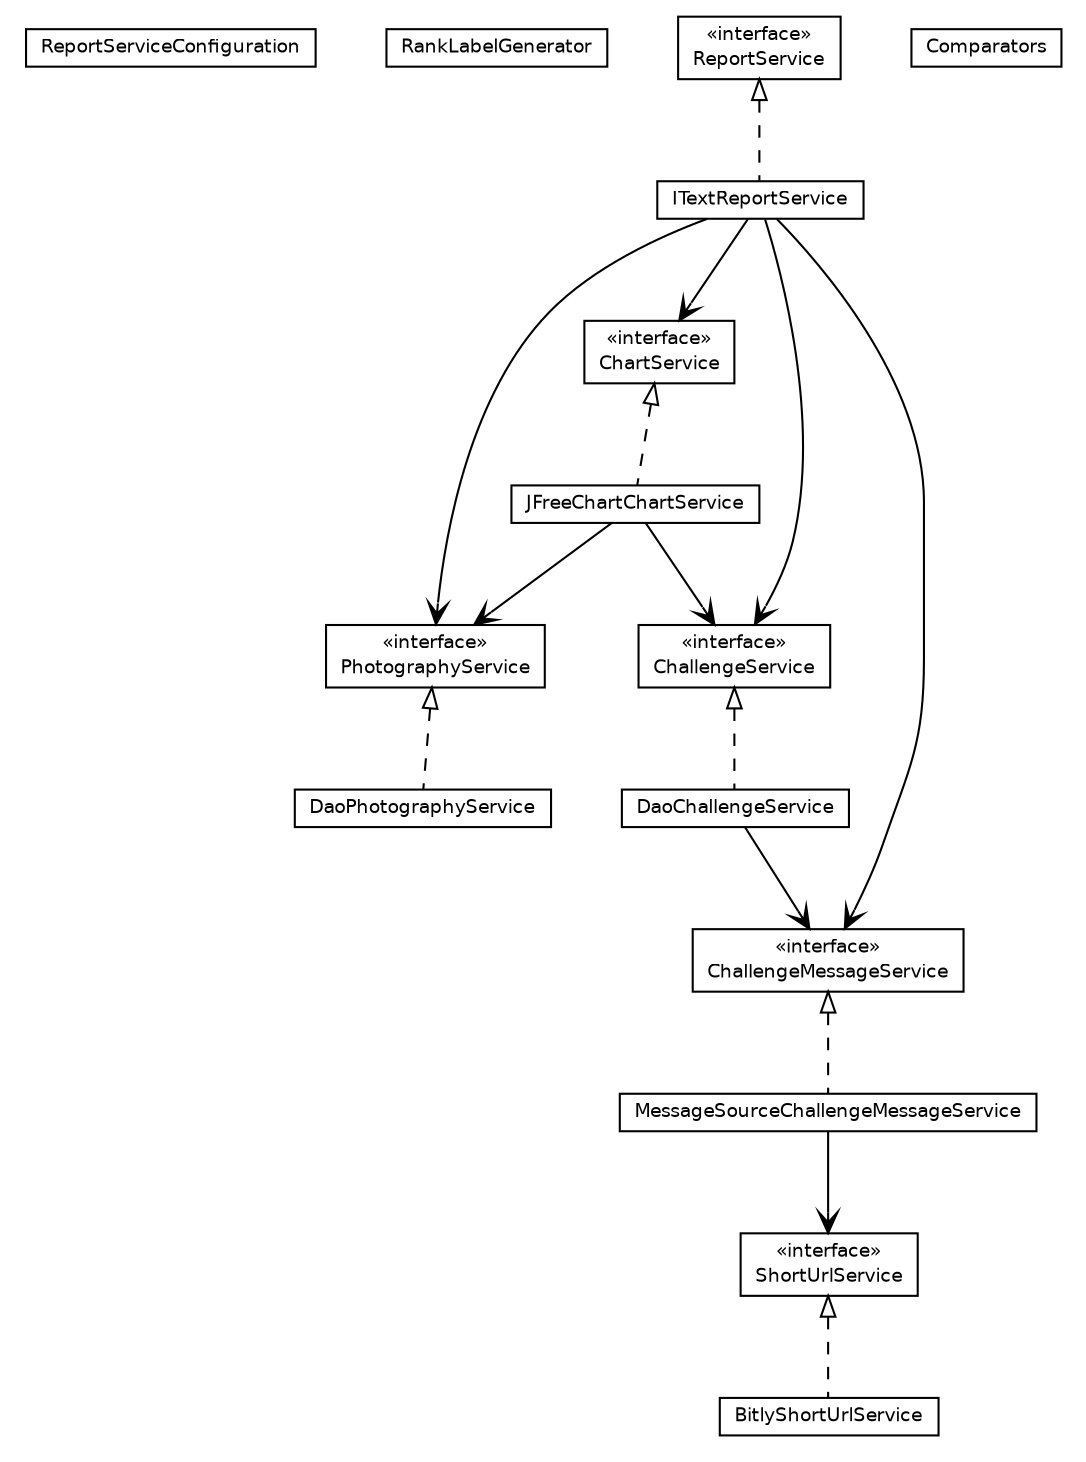 #!/usr/local/bin/dot
#
# Class diagram 
# Generated by UmlGraph version 4.6 (http://www.spinellis.gr/sw/umlgraph)
#

digraph G {
	edge [fontname="Helvetica",fontsize=10,labelfontname="Helvetica",labelfontsize=10];
	node [fontname="Helvetica",fontsize=10,shape=plaintext];
	// net.chrissearle.flickrvote.service.ReportServiceConfiguration
	c425 [label=<<table border="0" cellborder="1" cellspacing="0" cellpadding="2" port="p" href="./ReportServiceConfiguration.html">
		<tr><td><table border="0" cellspacing="0" cellpadding="1">
			<tr><td> ReportServiceConfiguration </td></tr>
		</table></td></tr>
		</table>>, fontname="Helvetica", fontcolor="black", fontsize=9.0];
	// net.chrissearle.flickrvote.service.RankLabelGenerator
	c426 [label=<<table border="0" cellborder="1" cellspacing="0" cellpadding="2" port="p" href="./RankLabelGenerator.html">
		<tr><td><table border="0" cellspacing="0" cellpadding="1">
			<tr><td> RankLabelGenerator </td></tr>
		</table></td></tr>
		</table>>, fontname="Helvetica", fontcolor="black", fontsize=9.0];
	// net.chrissearle.flickrvote.service.MessageSourceChallengeMessageService
	c427 [label=<<table border="0" cellborder="1" cellspacing="0" cellpadding="2" port="p" href="./MessageSourceChallengeMessageService.html">
		<tr><td><table border="0" cellspacing="0" cellpadding="1">
			<tr><td> MessageSourceChallengeMessageService </td></tr>
		</table></td></tr>
		</table>>, fontname="Helvetica", fontcolor="black", fontsize=9.0];
	// net.chrissearle.flickrvote.service.JFreeChartChartService
	c428 [label=<<table border="0" cellborder="1" cellspacing="0" cellpadding="2" port="p" href="./JFreeChartChartService.html">
		<tr><td><table border="0" cellspacing="0" cellpadding="1">
			<tr><td> JFreeChartChartService </td></tr>
		</table></td></tr>
		</table>>, fontname="Helvetica", fontcolor="black", fontsize=9.0];
	// net.chrissearle.flickrvote.service.ITextReportService
	c429 [label=<<table border="0" cellborder="1" cellspacing="0" cellpadding="2" port="p" href="./ITextReportService.html">
		<tr><td><table border="0" cellspacing="0" cellpadding="1">
			<tr><td> ITextReportService </td></tr>
		</table></td></tr>
		</table>>, fontname="Helvetica", fontcolor="black", fontsize=9.0];
	// net.chrissearle.flickrvote.service.DaoPhotographyService
	c430 [label=<<table border="0" cellborder="1" cellspacing="0" cellpadding="2" port="p" href="./DaoPhotographyService.html">
		<tr><td><table border="0" cellspacing="0" cellpadding="1">
			<tr><td> DaoPhotographyService </td></tr>
		</table></td></tr>
		</table>>, fontname="Helvetica", fontcolor="black", fontsize=9.0];
	// net.chrissearle.flickrvote.service.DaoChallengeService
	c431 [label=<<table border="0" cellborder="1" cellspacing="0" cellpadding="2" port="p" href="./DaoChallengeService.html">
		<tr><td><table border="0" cellspacing="0" cellpadding="1">
			<tr><td> DaoChallengeService </td></tr>
		</table></td></tr>
		</table>>, fontname="Helvetica", fontcolor="black", fontsize=9.0];
	// net.chrissearle.flickrvote.service.Comparators
	c432 [label=<<table border="0" cellborder="1" cellspacing="0" cellpadding="2" port="p" href="./Comparators.html">
		<tr><td><table border="0" cellspacing="0" cellpadding="1">
			<tr><td> Comparators </td></tr>
		</table></td></tr>
		</table>>, fontname="Helvetica", fontcolor="black", fontsize=9.0];
	// net.chrissearle.flickrvote.service.BitlyShortUrlService
	c433 [label=<<table border="0" cellborder="1" cellspacing="0" cellpadding="2" port="p" href="./BitlyShortUrlService.html">
		<tr><td><table border="0" cellspacing="0" cellpadding="1">
			<tr><td> BitlyShortUrlService </td></tr>
		</table></td></tr>
		</table>>, fontname="Helvetica", fontcolor="black", fontsize=9.0];
	// net.chrissearle.flickrvote.service.ShortUrlService
	c434 [label=<<table border="0" cellborder="1" cellspacing="0" cellpadding="2" port="p" href="./ShortUrlService.html">
		<tr><td><table border="0" cellspacing="0" cellpadding="1">
			<tr><td> &laquo;interface&raquo; </td></tr>
			<tr><td> ShortUrlService </td></tr>
		</table></td></tr>
		</table>>, fontname="Helvetica", fontcolor="black", fontsize=9.0];
	// net.chrissearle.flickrvote.service.ReportService
	c435 [label=<<table border="0" cellborder="1" cellspacing="0" cellpadding="2" port="p" href="./ReportService.html">
		<tr><td><table border="0" cellspacing="0" cellpadding="1">
			<tr><td> &laquo;interface&raquo; </td></tr>
			<tr><td> ReportService </td></tr>
		</table></td></tr>
		</table>>, fontname="Helvetica", fontcolor="black", fontsize=9.0];
	// net.chrissearle.flickrvote.service.PhotographyService
	c436 [label=<<table border="0" cellborder="1" cellspacing="0" cellpadding="2" port="p" href="./PhotographyService.html">
		<tr><td><table border="0" cellspacing="0" cellpadding="1">
			<tr><td> &laquo;interface&raquo; </td></tr>
			<tr><td> PhotographyService </td></tr>
		</table></td></tr>
		</table>>, fontname="Helvetica", fontcolor="black", fontsize=9.0];
	// net.chrissearle.flickrvote.service.ChartService
	c437 [label=<<table border="0" cellborder="1" cellspacing="0" cellpadding="2" port="p" href="./ChartService.html">
		<tr><td><table border="0" cellspacing="0" cellpadding="1">
			<tr><td> &laquo;interface&raquo; </td></tr>
			<tr><td> ChartService </td></tr>
		</table></td></tr>
		</table>>, fontname="Helvetica", fontcolor="black", fontsize=9.0];
	// net.chrissearle.flickrvote.service.ChallengeService
	c438 [label=<<table border="0" cellborder="1" cellspacing="0" cellpadding="2" port="p" href="./ChallengeService.html">
		<tr><td><table border="0" cellspacing="0" cellpadding="1">
			<tr><td> &laquo;interface&raquo; </td></tr>
			<tr><td> ChallengeService </td></tr>
		</table></td></tr>
		</table>>, fontname="Helvetica", fontcolor="black", fontsize=9.0];
	// net.chrissearle.flickrvote.service.ChallengeMessageService
	c439 [label=<<table border="0" cellborder="1" cellspacing="0" cellpadding="2" port="p" href="./ChallengeMessageService.html">
		<tr><td><table border="0" cellspacing="0" cellpadding="1">
			<tr><td> &laquo;interface&raquo; </td></tr>
			<tr><td> ChallengeMessageService </td></tr>
		</table></td></tr>
		</table>>, fontname="Helvetica", fontcolor="black", fontsize=9.0];
	//net.chrissearle.flickrvote.service.MessageSourceChallengeMessageService implements net.chrissearle.flickrvote.service.ChallengeMessageService
	c439:p -> c427:p [dir=back,arrowtail=empty,style=dashed];
	//net.chrissearle.flickrvote.service.JFreeChartChartService implements net.chrissearle.flickrvote.service.ChartService
	c437:p -> c428:p [dir=back,arrowtail=empty,style=dashed];
	//net.chrissearle.flickrvote.service.ITextReportService implements net.chrissearle.flickrvote.service.ReportService
	c435:p -> c429:p [dir=back,arrowtail=empty,style=dashed];
	//net.chrissearle.flickrvote.service.DaoPhotographyService implements net.chrissearle.flickrvote.service.PhotographyService
	c436:p -> c430:p [dir=back,arrowtail=empty,style=dashed];
	//net.chrissearle.flickrvote.service.DaoChallengeService implements net.chrissearle.flickrvote.service.ChallengeService
	c438:p -> c431:p [dir=back,arrowtail=empty,style=dashed];
	//net.chrissearle.flickrvote.service.BitlyShortUrlService implements net.chrissearle.flickrvote.service.ShortUrlService
	c434:p -> c433:p [dir=back,arrowtail=empty,style=dashed];
	// net.chrissearle.flickrvote.service.MessageSourceChallengeMessageService NAVASSOC net.chrissearle.flickrvote.service.ShortUrlService
	c427:p -> c434:p [taillabel="", label="", headlabel="", fontname="Helvetica", fontcolor="black", fontsize=10.0, color="black", arrowhead=open];
	// net.chrissearle.flickrvote.service.JFreeChartChartService NAVASSOC net.chrissearle.flickrvote.service.ChallengeService
	c428:p -> c438:p [taillabel="", label="", headlabel="", fontname="Helvetica", fontcolor="black", fontsize=10.0, color="black", arrowhead=open];
	// net.chrissearle.flickrvote.service.JFreeChartChartService NAVASSOC net.chrissearle.flickrvote.service.PhotographyService
	c428:p -> c436:p [taillabel="", label="", headlabel="", fontname="Helvetica", fontcolor="black", fontsize=10.0, color="black", arrowhead=open];
	// net.chrissearle.flickrvote.service.ITextReportService NAVASSOC net.chrissearle.flickrvote.service.ChallengeService
	c429:p -> c438:p [taillabel="", label="", headlabel="", fontname="Helvetica", fontcolor="black", fontsize=10.0, color="black", arrowhead=open];
	// net.chrissearle.flickrvote.service.ITextReportService NAVASSOC net.chrissearle.flickrvote.service.PhotographyService
	c429:p -> c436:p [taillabel="", label="", headlabel="", fontname="Helvetica", fontcolor="black", fontsize=10.0, color="black", arrowhead=open];
	// net.chrissearle.flickrvote.service.ITextReportService NAVASSOC net.chrissearle.flickrvote.service.ChallengeMessageService
	c429:p -> c439:p [taillabel="", label="", headlabel="", fontname="Helvetica", fontcolor="black", fontsize=10.0, color="black", arrowhead=open];
	// net.chrissearle.flickrvote.service.ITextReportService NAVASSOC net.chrissearle.flickrvote.service.ChartService
	c429:p -> c437:p [taillabel="", label="", headlabel="", fontname="Helvetica", fontcolor="black", fontsize=10.0, color="black", arrowhead=open];
	// net.chrissearle.flickrvote.service.DaoChallengeService NAVASSOC net.chrissearle.flickrvote.service.ChallengeMessageService
	c431:p -> c439:p [taillabel="", label="", headlabel="", fontname="Helvetica", fontcolor="black", fontsize=10.0, color="black", arrowhead=open];
}


